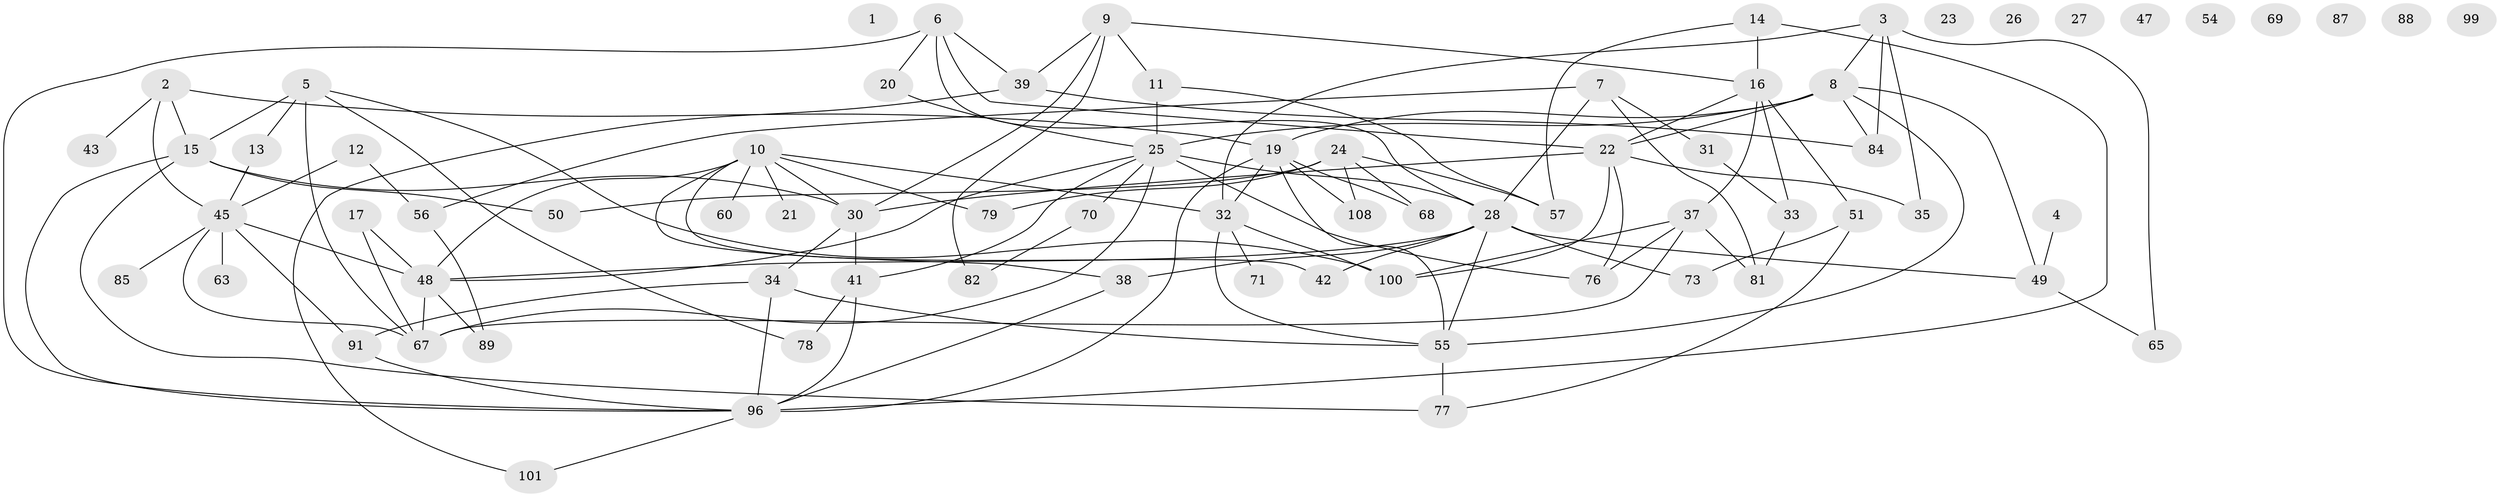 // original degree distribution, {0: 0.09174311926605505, 3: 0.21100917431192662, 2: 0.30275229357798167, 4: 0.11926605504587157, 5: 0.11009174311926606, 1: 0.08256880733944955, 6: 0.06422018348623854, 7: 0.01834862385321101}
// Generated by graph-tools (version 1.1) at 2025/41/03/06/25 10:41:19]
// undirected, 75 vertices, 122 edges
graph export_dot {
graph [start="1"]
  node [color=gray90,style=filled];
  1;
  2 [super="+75"];
  3 [super="+18"];
  4 [super="+83"];
  5 [super="+74"];
  6 [super="+36"];
  7;
  8 [super="+29"];
  9;
  10 [super="+109"];
  11 [super="+40"];
  12;
  13;
  14 [super="+86"];
  15 [super="+94"];
  16 [super="+44"];
  17;
  19 [super="+105"];
  20;
  21 [super="+107"];
  22 [super="+106"];
  23;
  24 [super="+53"];
  25 [super="+95"];
  26;
  27;
  28 [super="+80"];
  30 [super="+58"];
  31;
  32 [super="+93"];
  33 [super="+92"];
  34;
  35 [super="+97"];
  37 [super="+62"];
  38 [super="+66"];
  39 [super="+52"];
  41 [super="+46"];
  42;
  43;
  45 [super="+59"];
  47;
  48 [super="+90"];
  49 [super="+61"];
  50;
  51;
  54;
  55 [super="+64"];
  56 [super="+104"];
  57 [super="+72"];
  60;
  63;
  65;
  67 [super="+103"];
  68;
  69;
  70;
  71;
  73;
  76;
  77;
  78;
  79;
  81;
  82 [super="+98"];
  84;
  85;
  87;
  88;
  89;
  91;
  96 [super="+102"];
  99;
  100;
  101;
  108;
  2 -- 45;
  2 -- 43;
  2 -- 19;
  2 -- 15;
  3 -- 32;
  3 -- 65;
  3 -- 84;
  3 -- 35;
  3 -- 8;
  4 -- 49;
  5 -- 13;
  5 -- 78;
  5 -- 100;
  5 -- 67;
  5 -- 15;
  6 -- 22;
  6 -- 96;
  6 -- 20;
  6 -- 39;
  6 -- 28;
  7 -- 31;
  7 -- 56;
  7 -- 81;
  7 -- 28;
  8 -- 49;
  8 -- 55;
  8 -- 84;
  8 -- 25;
  8 -- 19;
  8 -- 22;
  9 -- 11;
  9 -- 30;
  9 -- 39;
  9 -- 16;
  9 -- 82;
  10 -- 30;
  10 -- 79;
  10 -- 48;
  10 -- 42;
  10 -- 38;
  10 -- 60;
  10 -- 32;
  10 -- 21;
  11 -- 25;
  11 -- 57;
  12 -- 45;
  12 -- 56;
  13 -- 45;
  14 -- 96;
  14 -- 57;
  14 -- 16;
  15 -- 96;
  15 -- 50;
  15 -- 77;
  15 -- 30;
  16 -- 22;
  16 -- 33;
  16 -- 51;
  16 -- 37;
  17 -- 48;
  17 -- 67;
  19 -- 32;
  19 -- 55;
  19 -- 108;
  19 -- 96;
  19 -- 68;
  20 -- 25;
  22 -- 30;
  22 -- 35;
  22 -- 100;
  22 -- 76;
  24 -- 108;
  24 -- 50;
  24 -- 68;
  24 -- 57;
  24 -- 79;
  25 -- 67;
  25 -- 76;
  25 -- 48;
  25 -- 70;
  25 -- 28;
  25 -- 41;
  28 -- 73;
  28 -- 49;
  28 -- 48;
  28 -- 55;
  28 -- 38;
  28 -- 42;
  30 -- 34;
  30 -- 41;
  31 -- 33;
  32 -- 100;
  32 -- 55;
  32 -- 71;
  33 -- 81;
  34 -- 55;
  34 -- 91;
  34 -- 96;
  37 -- 76;
  37 -- 81;
  37 -- 100;
  37 -- 67;
  38 -- 96;
  39 -- 84;
  39 -- 101;
  41 -- 96;
  41 -- 78;
  45 -- 48;
  45 -- 63;
  45 -- 67;
  45 -- 91;
  45 -- 85;
  48 -- 89;
  48 -- 67;
  49 -- 65;
  51 -- 73;
  51 -- 77;
  55 -- 77;
  56 -- 89;
  70 -- 82;
  91 -- 96;
  96 -- 101;
}
